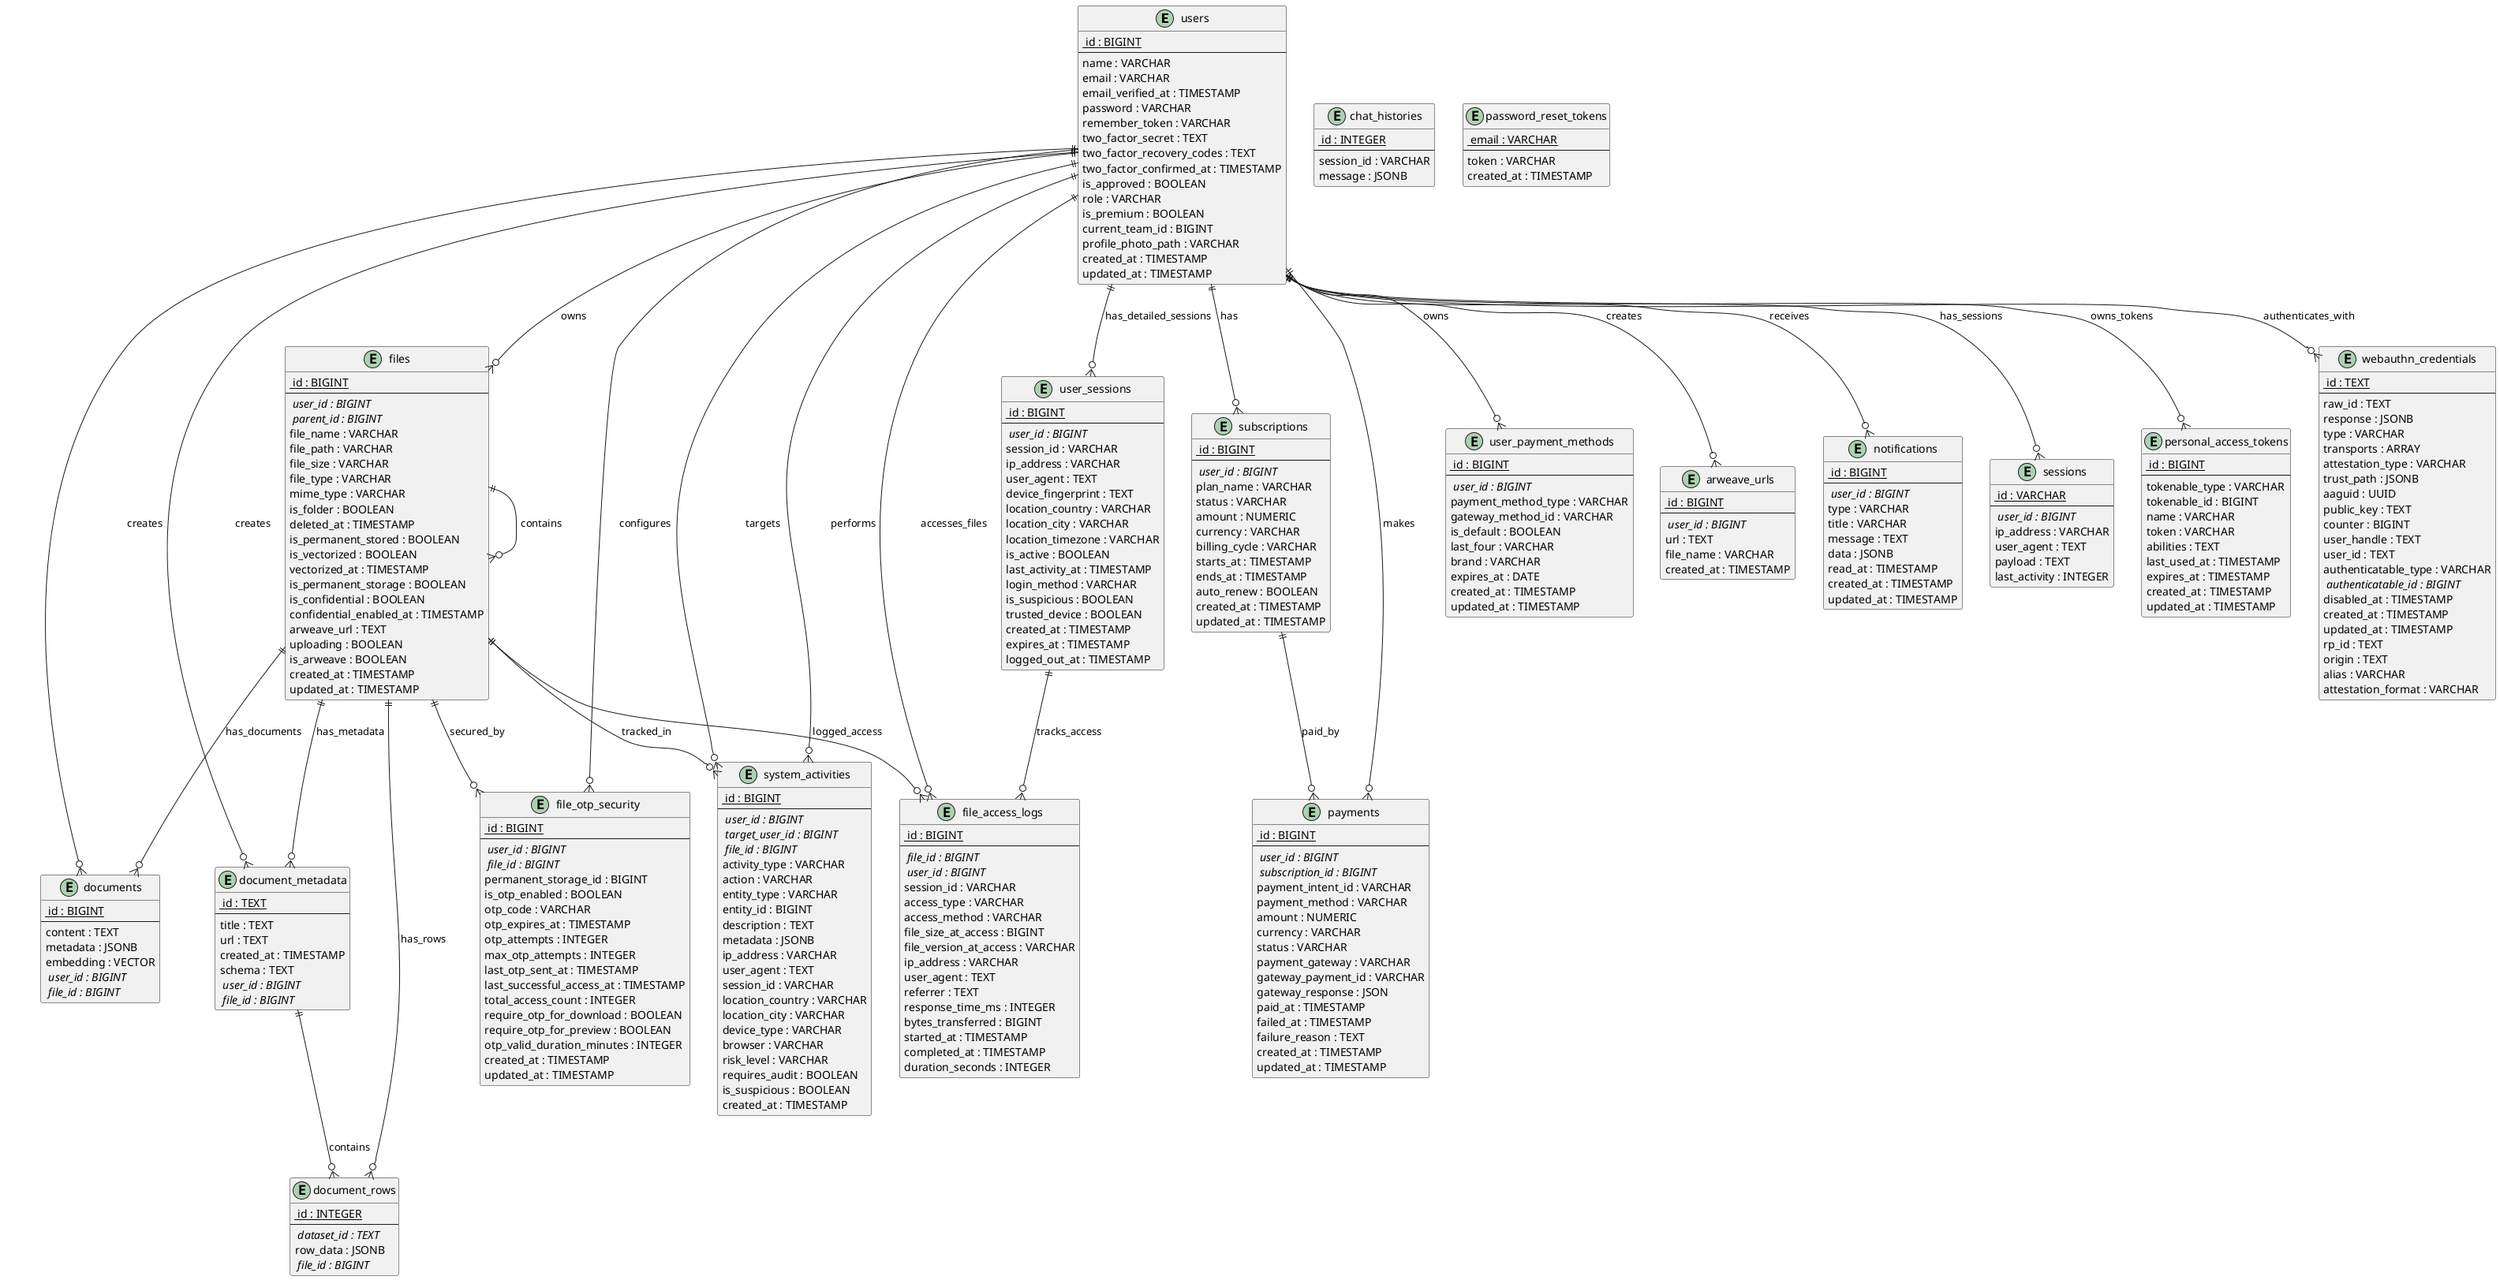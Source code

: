 @startuml SecureDocs_ERD
!define ENTITY entity
!define PK <u>
!define FK <i>

ENTITY users {
  PK id : BIGINT
  --
  name : VARCHAR
  email : VARCHAR
  email_verified_at : TIMESTAMP
  password : VARCHAR
  remember_token : VARCHAR
  two_factor_secret : TEXT
  two_factor_recovery_codes : TEXT
  two_factor_confirmed_at : TIMESTAMP
  is_approved : BOOLEAN
  role : VARCHAR
  is_premium : BOOLEAN
  current_team_id : BIGINT
  profile_photo_path : VARCHAR
  created_at : TIMESTAMP
  updated_at : TIMESTAMP
}

ENTITY files {
  PK id : BIGINT
  --
  FK user_id : BIGINT
  FK parent_id : BIGINT
  file_name : VARCHAR
  file_path : VARCHAR
  file_size : VARCHAR
  file_type : VARCHAR
  mime_type : VARCHAR
  is_folder : BOOLEAN
  deleted_at : TIMESTAMP
  is_permanent_stored : BOOLEAN
  is_vectorized : BOOLEAN
  vectorized_at : TIMESTAMP
  is_permanent_storage : BOOLEAN
  is_confidential : BOOLEAN
  confidential_enabled_at : TIMESTAMP
  arweave_url : TEXT
  uploading : BOOLEAN
  is_arweave : BOOLEAN
  created_at : TIMESTAMP
  updated_at : TIMESTAMP
}

ENTITY documents {
  PK id : BIGINT
  --
  content : TEXT
  metadata : JSONB
  embedding : VECTOR
  FK user_id : BIGINT
  FK file_id : BIGINT
}

ENTITY document_metadata {
  PK id : TEXT
  --
  title : TEXT
  url : TEXT
  created_at : TIMESTAMP
  schema : TEXT
  FK user_id : BIGINT
  FK file_id : BIGINT
}

ENTITY document_rows {
  PK id : INTEGER
  --
  FK dataset_id : TEXT
  row_data : JSONB
  FK file_id : BIGINT
}

ENTITY file_otp_security {
  PK id : BIGINT
  --
  FK user_id : BIGINT
  FK file_id : BIGINT
  permanent_storage_id : BIGINT
  is_otp_enabled : BOOLEAN
  otp_code : VARCHAR
  otp_expires_at : TIMESTAMP
  otp_attempts : INTEGER
  max_otp_attempts : INTEGER
  last_otp_sent_at : TIMESTAMP
  last_successful_access_at : TIMESTAMP
  total_access_count : INTEGER
  require_otp_for_download : BOOLEAN
  require_otp_for_preview : BOOLEAN
  otp_valid_duration_minutes : INTEGER
  created_at : TIMESTAMP
  updated_at : TIMESTAMP
}

ENTITY subscriptions {
  PK id : BIGINT
  --
  FK user_id : BIGINT
  plan_name : VARCHAR
  status : VARCHAR
  amount : NUMERIC
  currency : VARCHAR
  billing_cycle : VARCHAR
  starts_at : TIMESTAMP
  ends_at : TIMESTAMP
  auto_renew : BOOLEAN
  created_at : TIMESTAMP
  updated_at : TIMESTAMP
}

ENTITY payments {
  PK id : BIGINT
  --
  FK user_id : BIGINT
  FK subscription_id : BIGINT
  payment_intent_id : VARCHAR
  payment_method : VARCHAR
  amount : NUMERIC
  currency : VARCHAR
  status : VARCHAR
  payment_gateway : VARCHAR
  gateway_payment_id : VARCHAR
  gateway_response : JSON
  paid_at : TIMESTAMP
  failed_at : TIMESTAMP
  failure_reason : TEXT
  created_at : TIMESTAMP
  updated_at : TIMESTAMP
}

ENTITY user_payment_methods {
  PK id : BIGINT
  --
  FK user_id : BIGINT
  payment_method_type : VARCHAR
  gateway_method_id : VARCHAR
  is_default : BOOLEAN
  last_four : VARCHAR
  brand : VARCHAR
  expires_at : DATE
  created_at : TIMESTAMP
  updated_at : TIMESTAMP
}

ENTITY arweave_urls {
  PK id : BIGINT
  --
  FK user_id : BIGINT
  url : TEXT
  file_name : VARCHAR
  created_at : TIMESTAMP
}

ENTITY system_activities {
  PK id : BIGINT
  --
  FK user_id : BIGINT
  FK target_user_id : BIGINT
  FK file_id : BIGINT
  activity_type : VARCHAR
  action : VARCHAR
  entity_type : VARCHAR
  entity_id : BIGINT
  description : TEXT
  metadata : JSONB
  ip_address : VARCHAR
  user_agent : TEXT
  session_id : VARCHAR
  location_country : VARCHAR
  location_city : VARCHAR
  device_type : VARCHAR
  browser : VARCHAR
  risk_level : VARCHAR
  requires_audit : BOOLEAN
  is_suspicious : BOOLEAN
  created_at : TIMESTAMP
}

ENTITY file_access_logs {
  PK id : BIGINT
  --
  FK file_id : BIGINT
  FK user_id : BIGINT
  session_id : VARCHAR
  access_type : VARCHAR
  access_method : VARCHAR
  file_size_at_access : BIGINT
  file_version_at_access : VARCHAR
  ip_address : VARCHAR
  user_agent : TEXT
  referrer : TEXT
  response_time_ms : INTEGER
  bytes_transferred : BIGINT
  started_at : TIMESTAMP
  completed_at : TIMESTAMP
  duration_seconds : INTEGER
}

ENTITY notifications {
  PK id : BIGINT
  --
  FK user_id : BIGINT
  type : VARCHAR
  title : VARCHAR
  message : TEXT
  data : JSONB
  read_at : TIMESTAMP
  created_at : TIMESTAMP
  updated_at : TIMESTAMP
}

ENTITY chat_histories {
  PK id : INTEGER
  --
  session_id : VARCHAR
  message : JSONB
}

ENTITY password_reset_tokens {
  PK email : VARCHAR
  --
  token : VARCHAR
  created_at : TIMESTAMP
}

ENTITY sessions {
  PK id : VARCHAR
  --
  FK user_id : BIGINT
  ip_address : VARCHAR
  user_agent : TEXT
  payload : TEXT
  last_activity : INTEGER
}

ENTITY personal_access_tokens {
  PK id : BIGINT
  --
  tokenable_type : VARCHAR
  tokenable_id : BIGINT
  name : VARCHAR
  token : VARCHAR
  abilities : TEXT
  last_used_at : TIMESTAMP
  expires_at : TIMESTAMP
  created_at : TIMESTAMP
  updated_at : TIMESTAMP
}

ENTITY user_sessions {
  PK id : BIGINT
  --
  FK user_id : BIGINT
  session_id : VARCHAR
  ip_address : VARCHAR
  user_agent : TEXT
  device_fingerprint : TEXT
  location_country : VARCHAR
  location_city : VARCHAR
  location_timezone : VARCHAR
  is_active : BOOLEAN
  last_activity_at : TIMESTAMP
  login_method : VARCHAR
  is_suspicious : BOOLEAN
  trusted_device : BOOLEAN
  created_at : TIMESTAMP
  expires_at : TIMESTAMP
  logged_out_at : TIMESTAMP
}

ENTITY webauthn_credentials {
  PK id : TEXT
  --
  raw_id : TEXT
  response : JSONB
  type : VARCHAR
  transports : ARRAY
  attestation_type : VARCHAR
  trust_path : JSONB
  aaguid : UUID
  public_key : TEXT
  counter : BIGINT
  user_handle : TEXT
  user_id : TEXT
  authenticatable_type : VARCHAR
  FK authenticatable_id : BIGINT
  disabled_at : TIMESTAMP
  created_at : TIMESTAMP
  updated_at : TIMESTAMP
  rp_id : TEXT
  origin : TEXT
  alias : VARCHAR
  attestation_format : VARCHAR
}

' Relationships
users ||--o{ files : owns
users ||--o{ documents : creates
users ||--o{ subscriptions : has
users ||--o{ payments : makes
users ||--o{ user_payment_methods : owns
users ||--o{ arweave_urls : creates
users ||--o{ system_activities : performs
users ||--o{ file_otp_security : configures
users ||--o{ document_metadata : creates
users ||--o{ sessions : has_sessions
users ||--o{ user_sessions : has_detailed_sessions
users ||--o{ file_access_logs : accesses_files
users ||--o{ notifications : receives
users ||--o{ webauthn_credentials : authenticates_with

files ||--o{ files : contains
files ||--o{ documents : has_documents
files ||--o{ document_metadata : has_metadata
files ||--o{ document_rows : has_rows
files ||--o{ system_activities : tracked_in
files ||--o{ file_otp_security : secured_by
files ||--o{ file_access_logs : logged_access

document_metadata ||--o{ document_rows : contains
subscriptions ||--o{ payments : paid_by
user_sessions ||--o{ file_access_logs : tracks_access
users ||--o{ system_activities : targets
users ||--o{ personal_access_tokens : owns_tokens

@enduml

